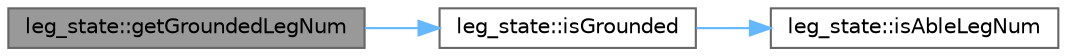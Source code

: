 digraph "leg_state::getGroundedLegNum"
{
 // LATEX_PDF_SIZE
  bgcolor="transparent";
  edge [fontname=Helvetica,fontsize=10,labelfontname=Helvetica,labelfontsize=10];
  node [fontname=Helvetica,fontsize=10,shape=box,height=0.2,width=0.4];
  rankdir="LR";
  Node1 [id="Node000001",label="leg_state::getGroundedLegNum",height=0.2,width=0.4,color="gray40", fillcolor="grey60", style="filled", fontcolor="black",tooltip=" "];
  Node1 -> Node2 [id="edge1_Node000001_Node000002",color="steelblue1",style="solid",tooltip=" "];
  Node2 [id="Node000002",label="leg_state::isGrounded",height=0.2,width=0.4,color="grey40", fillcolor="white", style="filled",URL="$namespaceleg__state.html#a8661d4432b9e7521f1c8c7506b220e09",tooltip=" "];
  Node2 -> Node3 [id="edge2_Node000002_Node000003",color="steelblue1",style="solid",tooltip=" "];
  Node3 [id="Node000003",label="leg_state::isAbleLegNum",height=0.2,width=0.4,color="grey40", fillcolor="white", style="filled",URL="$namespaceleg__state.html#a9eab87ff1052b25a0803ce42ce2a8ed4",tooltip=" "];
}

